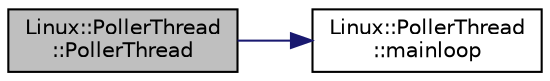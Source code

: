 digraph "Linux::PollerThread::PollerThread"
{
 // INTERACTIVE_SVG=YES
  edge [fontname="Helvetica",fontsize="10",labelfontname="Helvetica",labelfontsize="10"];
  node [fontname="Helvetica",fontsize="10",shape=record];
  rankdir="LR";
  Node1 [label="Linux::PollerThread\l::PollerThread",height=0.2,width=0.4,color="black", fillcolor="grey75", style="filled", fontcolor="black"];
  Node1 -> Node2 [color="midnightblue",fontsize="10",style="solid",fontname="Helvetica"];
  Node2 [label="Linux::PollerThread\l::mainloop",height=0.2,width=0.4,color="black", fillcolor="white", style="filled",URL="$classLinux_1_1PollerThread.html#a7f6ed7fe3b9da2413c0118d22297ca5d"];
}
